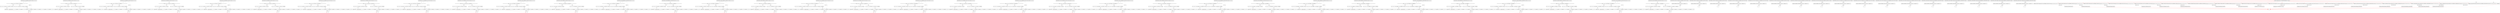 digraph cur {

node [shape=box]
N804581391_317574433 [label="static float blur_32_32(float[two_d{32,32}] matrix, int x, int y)"];
N804581391_580024961 [label=";"];
N804581391_1642360923 [label="if (x < 1 || y < 1 || x == 32 - 1 || y == 32 - 1)"];
N804581391_1343441044 [label="(x < 1 || y < 1 || x == 32 - 1 || y == 32 - 1) == true"];
N804581391_326549596 [label="cancel 0.0F;"];
N804581391_1364335809 [label="(x < 1 || y < 1 || x == 32 - 1 || y == 32 - 1) == false"];
N804581391_233530418 [label="cancel matrix[x - 1, y - 1] + matrix[x - 1, y] + matrix[x - 1, y + 1] + matrix[x, y - 1] + matrix[x, y] + matrix[x, y + 1] + matrix[x + 1, y - 1] + matrix[x + 1, y] + matrix[x - 1, y - 1];"];
N804581391_317574433->N804581391_1642360923 [color=grey,label="x"] 
N804581391_317574433->N804581391_1642360923 [color=grey,label="y"] 
N804581391_317574433->N804581391_233530418 [color=grey,label="matrix"] 
N804581391_317574433->N804581391_233530418 [color=grey,label="x"] 
N804581391_317574433->N804581391_233530418 [color=grey,label="y"] 
N804581391_1642360923[shape=diamond]
N804581391_1642360923->N804581391_1343441044 [color=grey,label=CFD] 
N804581391_1642360923[shape=diamond]
N804581391_1642360923->N804581391_1364335809 [color=grey,label=CFD] 
N804581391_1343441044->N804581391_326549596 [color=grey,label=CF] 
N804581391_326549596->N804581391_580024961 [style=dashed,color=red] 
N804581391_1364335809->N804581391_233530418 [color=grey,label=CF] 
N804581391_233530418->N804581391_580024961 [color=grey,label="matrix"] 
N804581391_233530418->N804581391_580024961 [color=grey,label="x"] 
N804581391_233530418->N804581391_580024961 [color=grey,label="y"] 
N1321640594_317574433 [label="static float blur_32_32(float[two_d{32,32}] matrix, int x, int y)"];
N1321640594_1642360923 [label="if (x < 1 || y < 1 || x == 32 - 1 || y == 32 - 1)"];
N1321640594_1343441044 [label="(x < 1 || y < 1 || x == 32 - 1 || y == 32 - 1) == true"];
N1321640594_1364335809 [label="(x < 1 || y < 1 || x == 32 - 1 || y == 32 - 1) == false"];
N1321640594_326549596 [label="cancel 0.0F;"];
N1321640594_233530418 [label="cancel matrix[x - 1, y - 1] + matrix[x - 1, y] + matrix[x - 1, y + 1] + matrix[x, y - 1] + matrix[x, y] + matrix[x, y + 1] + matrix[x + 1, y - 1] + matrix[x + 1, y] + matrix[x - 1, y - 1];"];
N1321640594_580024961 [label=";"];
N1321640594_317574433->N1321640594_1642360923 [color=grey,label="x"] 
N1321640594_317574433->N1321640594_1642360923 [color=grey,label="y"] 
N1321640594_1642360923[shape=diamond]
N1321640594_1642360923->N1321640594_1343441044 [color=grey,label=CFD] 
N1321640594_1642360923[shape=diamond]
N1321640594_1642360923->N1321640594_1364335809 [color=grey,label=CFD] 
N1321640594_1343441044->N1321640594_326549596 [color=grey,label=CF] 
N1321640594_1364335809->N1321640594_233530418 [color=grey,label=CF] 
N1321640594_326549596->N1321640594_580024961 [style=dashed,color=red] 
N1321640594_233530418->N1321640594_580024961 [color=grey,label="matrix"] 
N1321640594_233530418->N1321640594_580024961 [color=grey,label="x"] 
N1321640594_233530418->N1321640594_580024961 [color=grey,label="y"] 
N41903949_824909230 [label="static float blur_32_64(float[two_d{32,64}] matrix, int x, int y)"];
N41903949_683287027 [label=";"];
N41903949_1496724653 [label="if (x < 1 || y < 1 || x == 32 - 1 || y == 64 - 1)"];
N41903949_553264065 [label="(x < 1 || y < 1 || x == 32 - 1 || y == 64 - 1) == true"];
N41903949_1789447862 [label="cancel 0.0F;"];
N41903949_38997010 [label="(x < 1 || y < 1 || x == 32 - 1 || y == 64 - 1) == false"];
N41903949_1213415012 [label="cancel matrix[x - 1, y - 1] + matrix[x - 1, y] + matrix[x - 1, y + 1] + matrix[x, y - 1] + matrix[x, y] + matrix[x, y + 1] + matrix[x + 1, y - 1] + matrix[x + 1, y] + matrix[x - 1, y - 1];"];
N41903949_824909230->N41903949_1496724653 [color=grey,label="x"] 
N41903949_824909230->N41903949_1496724653 [color=grey,label="y"] 
N41903949_824909230->N41903949_1213415012 [color=grey,label="matrix"] 
N41903949_824909230->N41903949_1213415012 [color=grey,label="x"] 
N41903949_824909230->N41903949_1213415012 [color=grey,label="y"] 
N41903949_1496724653[shape=diamond]
N41903949_1496724653->N41903949_553264065 [color=grey,label=CFD] 
N41903949_1496724653[shape=diamond]
N41903949_1496724653->N41903949_38997010 [color=grey,label=CFD] 
N41903949_553264065->N41903949_1789447862 [color=grey,label=CF] 
N41903949_1789447862->N41903949_683287027 [style=dashed,color=red] 
N41903949_38997010->N41903949_1213415012 [color=grey,label=CF] 
N41903949_1213415012->N41903949_683287027 [color=grey,label="matrix"] 
N41903949_1213415012->N41903949_683287027 [color=grey,label="x"] 
N41903949_1213415012->N41903949_683287027 [color=grey,label="y"] 
N747464370_824909230 [label="static float blur_32_64(float[two_d{32,64}] matrix, int x, int y)"];
N747464370_1496724653 [label="if (x < 1 || y < 1 || x == 32 - 1 || y == 64 - 1)"];
N747464370_553264065 [label="(x < 1 || y < 1 || x == 32 - 1 || y == 64 - 1) == true"];
N747464370_38997010 [label="(x < 1 || y < 1 || x == 32 - 1 || y == 64 - 1) == false"];
N747464370_1789447862 [label="cancel 0.0F;"];
N747464370_1213415012 [label="cancel matrix[x - 1, y - 1] + matrix[x - 1, y] + matrix[x - 1, y + 1] + matrix[x, y - 1] + matrix[x, y] + matrix[x, y + 1] + matrix[x + 1, y - 1] + matrix[x + 1, y] + matrix[x - 1, y - 1];"];
N747464370_683287027 [label=";"];
N747464370_824909230->N747464370_1496724653 [color=grey,label="x"] 
N747464370_824909230->N747464370_1496724653 [color=grey,label="y"] 
N747464370_1496724653[shape=diamond]
N747464370_1496724653->N747464370_553264065 [color=grey,label=CFD] 
N747464370_1496724653[shape=diamond]
N747464370_1496724653->N747464370_38997010 [color=grey,label=CFD] 
N747464370_553264065->N747464370_1789447862 [color=grey,label=CF] 
N747464370_38997010->N747464370_1213415012 [color=grey,label=CF] 
N747464370_1789447862->N747464370_683287027 [style=dashed,color=red] 
N747464370_1213415012->N747464370_683287027 [color=grey,label="matrix"] 
N747464370_1213415012->N747464370_683287027 [color=grey,label="x"] 
N747464370_1213415012->N747464370_683287027 [color=grey,label="y"] 
N818403870_122883338 [label="static float blur_64_64(float[two_d{64,64}] matrix, int x, int y)"];
N818403870_1688376486 [label=";"];
N818403870_1793329556 [label="if (x < 1 || y < 1 || x == 64 - 1 || y == 64 - 1)"];
N818403870_445884362 [label="(x < 1 || y < 1 || x == 64 - 1 || y == 64 - 1) == true"];
N818403870_721748895 [label="cancel 0.0F;"];
N818403870_1642534850 [label="(x < 1 || y < 1 || x == 64 - 1 || y == 64 - 1) == false"];
N818403870_1305193908 [label="cancel matrix[x - 1, y - 1] + matrix[x - 1, y] + matrix[x - 1, y + 1] + matrix[x, y - 1] + matrix[x, y] + matrix[x, y + 1] + matrix[x + 1, y - 1] + matrix[x + 1, y] + matrix[x - 1, y - 1];"];
N818403870_122883338->N818403870_1793329556 [color=grey,label="x"] 
N818403870_122883338->N818403870_1793329556 [color=grey,label="y"] 
N818403870_122883338->N818403870_1305193908 [color=grey,label="matrix"] 
N818403870_122883338->N818403870_1305193908 [color=grey,label="x"] 
N818403870_122883338->N818403870_1305193908 [color=grey,label="y"] 
N818403870_1793329556[shape=diamond]
N818403870_1793329556->N818403870_445884362 [color=grey,label=CFD] 
N818403870_1793329556[shape=diamond]
N818403870_1793329556->N818403870_1642534850 [color=grey,label=CFD] 
N818403870_445884362->N818403870_721748895 [color=grey,label=CF] 
N818403870_721748895->N818403870_1688376486 [style=dashed,color=red] 
N818403870_1642534850->N818403870_1305193908 [color=grey,label=CF] 
N818403870_1305193908->N818403870_1688376486 [color=grey,label="matrix"] 
N818403870_1305193908->N818403870_1688376486 [color=grey,label="x"] 
N818403870_1305193908->N818403870_1688376486 [color=grey,label="y"] 
N1134712904_122883338 [label="static float blur_64_64(float[two_d{64,64}] matrix, int x, int y)"];
N1134712904_1793329556 [label="if (x < 1 || y < 1 || x == 64 - 1 || y == 64 - 1)"];
N1134712904_445884362 [label="(x < 1 || y < 1 || x == 64 - 1 || y == 64 - 1) == true"];
N1134712904_1642534850 [label="(x < 1 || y < 1 || x == 64 - 1 || y == 64 - 1) == false"];
N1134712904_721748895 [label="cancel 0.0F;"];
N1134712904_1305193908 [label="cancel matrix[x - 1, y - 1] + matrix[x - 1, y] + matrix[x - 1, y + 1] + matrix[x, y - 1] + matrix[x, y] + matrix[x, y + 1] + matrix[x + 1, y - 1] + matrix[x + 1, y] + matrix[x - 1, y - 1];"];
N1134712904_1688376486 [label=";"];
N1134712904_122883338->N1134712904_1793329556 [color=grey,label="x"] 
N1134712904_122883338->N1134712904_1793329556 [color=grey,label="y"] 
N1134712904_1793329556[shape=diamond]
N1134712904_1793329556->N1134712904_445884362 [color=grey,label=CFD] 
N1134712904_1793329556[shape=diamond]
N1134712904_1793329556->N1134712904_1642534850 [color=grey,label=CFD] 
N1134712904_445884362->N1134712904_721748895 [color=grey,label=CF] 
N1134712904_1642534850->N1134712904_1305193908 [color=grey,label=CF] 
N1134712904_721748895->N1134712904_1688376486 [style=dashed,color=red] 
N1134712904_1305193908->N1134712904_1688376486 [color=grey,label="matrix"] 
N1134712904_1305193908->N1134712904_1688376486 [color=grey,label="x"] 
N1134712904_1305193908->N1134712904_1688376486 [color=grey,label="y"] 
N249515771_666641942 [label="static float blur_64_128(float[two_d{64,128}] matrix, int x, int y)"];
N249515771_1313953385 [label=";"];
N249515771_195600860 [label="if (x < 1 || y < 1 || x == 64 - 1 || y == 128 - 1)"];
N249515771_1334729950 [label="(x < 1 || y < 1 || x == 64 - 1 || y == 128 - 1) == true"];
N249515771_997608398 [label="cancel 0.0F;"];
N249515771_1973336893 [label="(x < 1 || y < 1 || x == 64 - 1 || y == 128 - 1) == false"];
N249515771_1174290147 [label="cancel matrix[x - 1, y - 1] + matrix[x - 1, y] + matrix[x - 1, y + 1] + matrix[x, y - 1] + matrix[x, y] + matrix[x, y + 1] + matrix[x + 1, y - 1] + matrix[x + 1, y] + matrix[x - 1, y - 1];"];
N249515771_666641942->N249515771_195600860 [color=grey,label="x"] 
N249515771_666641942->N249515771_195600860 [color=grey,label="y"] 
N249515771_666641942->N249515771_1174290147 [color=grey,label="matrix"] 
N249515771_666641942->N249515771_1174290147 [color=grey,label="x"] 
N249515771_666641942->N249515771_1174290147 [color=grey,label="y"] 
N249515771_195600860[shape=diamond]
N249515771_195600860->N249515771_1334729950 [color=grey,label=CFD] 
N249515771_195600860[shape=diamond]
N249515771_195600860->N249515771_1973336893 [color=grey,label=CFD] 
N249515771_1334729950->N249515771_997608398 [color=grey,label=CF] 
N249515771_997608398->N249515771_1313953385 [style=dashed,color=red] 
N249515771_1973336893->N249515771_1174290147 [color=grey,label=CF] 
N249515771_1174290147->N249515771_1313953385 [color=grey,label="matrix"] 
N249515771_1174290147->N249515771_1313953385 [color=grey,label="x"] 
N249515771_1174290147->N249515771_1313953385 [color=grey,label="y"] 
N1504109395_666641942 [label="static float blur_64_128(float[two_d{64,128}] matrix, int x, int y)"];
N1504109395_195600860 [label="if (x < 1 || y < 1 || x == 64 - 1 || y == 128 - 1)"];
N1504109395_1334729950 [label="(x < 1 || y < 1 || x == 64 - 1 || y == 128 - 1) == true"];
N1504109395_1973336893 [label="(x < 1 || y < 1 || x == 64 - 1 || y == 128 - 1) == false"];
N1504109395_997608398 [label="cancel 0.0F;"];
N1504109395_1174290147 [label="cancel matrix[x - 1, y - 1] + matrix[x - 1, y] + matrix[x - 1, y + 1] + matrix[x, y - 1] + matrix[x, y] + matrix[x, y + 1] + matrix[x + 1, y - 1] + matrix[x + 1, y] + matrix[x - 1, y - 1];"];
N1504109395_1313953385 [label=";"];
N1504109395_666641942->N1504109395_195600860 [color=grey,label="x"] 
N1504109395_666641942->N1504109395_195600860 [color=grey,label="y"] 
N1504109395_195600860[shape=diamond]
N1504109395_195600860->N1504109395_1334729950 [color=grey,label=CFD] 
N1504109395_195600860[shape=diamond]
N1504109395_195600860->N1504109395_1973336893 [color=grey,label=CFD] 
N1504109395_1334729950->N1504109395_997608398 [color=grey,label=CF] 
N1504109395_1973336893->N1504109395_1174290147 [color=grey,label=CF] 
N1504109395_997608398->N1504109395_1313953385 [style=dashed,color=red] 
N1504109395_1174290147->N1504109395_1313953385 [color=grey,label="matrix"] 
N1504109395_1174290147->N1504109395_1313953385 [color=grey,label="x"] 
N1504109395_1174290147->N1504109395_1313953385 [color=grey,label="y"] 
N785992331_960604060 [label="static float blur_128_128(float[two_d{128,128}] matrix, int x, int y)"];
N785992331_1289696681 [label=";"];
N785992331_1811075214 [label="if (x < 1 || y < 1 || x == 128 - 1 || y == 128 - 1)"];
N785992331_1588970020 [label="(x < 1 || y < 1 || x == 128 - 1 || y == 128 - 1) == true"];
N785992331_1940447180 [label="cancel 0.0F;"];
N785992331_245565335 [label="(x < 1 || y < 1 || x == 128 - 1 || y == 128 - 1) == false"];
N785992331_1066376662 [label="cancel matrix[x - 1, y - 1] + matrix[x - 1, y] + matrix[x - 1, y + 1] + matrix[x, y - 1] + matrix[x, y] + matrix[x, y + 1] + matrix[x + 1, y - 1] + matrix[x + 1, y] + matrix[x - 1, y - 1];"];
N785992331_960604060->N785992331_1811075214 [color=grey,label="x"] 
N785992331_960604060->N785992331_1811075214 [color=grey,label="y"] 
N785992331_960604060->N785992331_1066376662 [color=grey,label="matrix"] 
N785992331_960604060->N785992331_1066376662 [color=grey,label="x"] 
N785992331_960604060->N785992331_1066376662 [color=grey,label="y"] 
N785992331_1811075214[shape=diamond]
N785992331_1811075214->N785992331_1588970020 [color=grey,label=CFD] 
N785992331_1811075214[shape=diamond]
N785992331_1811075214->N785992331_245565335 [color=grey,label=CFD] 
N785992331_1588970020->N785992331_1940447180 [color=grey,label=CF] 
N785992331_1940447180->N785992331_1289696681 [style=dashed,color=red] 
N785992331_245565335->N785992331_1066376662 [color=grey,label=CF] 
N785992331_1066376662->N785992331_1289696681 [color=grey,label="matrix"] 
N785992331_1066376662->N785992331_1289696681 [color=grey,label="x"] 
N785992331_1066376662->N785992331_1289696681 [color=grey,label="y"] 
N586617651_960604060 [label="static float blur_128_128(float[two_d{128,128}] matrix, int x, int y)"];
N586617651_1811075214 [label="if (x < 1 || y < 1 || x == 128 - 1 || y == 128 - 1)"];
N586617651_1588970020 [label="(x < 1 || y < 1 || x == 128 - 1 || y == 128 - 1) == true"];
N586617651_245565335 [label="(x < 1 || y < 1 || x == 128 - 1 || y == 128 - 1) == false"];
N586617651_1940447180 [label="cancel 0.0F;"];
N586617651_1066376662 [label="cancel matrix[x - 1, y - 1] + matrix[x - 1, y] + matrix[x - 1, y + 1] + matrix[x, y - 1] + matrix[x, y] + matrix[x, y + 1] + matrix[x + 1, y - 1] + matrix[x + 1, y] + matrix[x - 1, y - 1];"];
N586617651_1289696681 [label=";"];
N586617651_960604060->N586617651_1811075214 [color=grey,label="x"] 
N586617651_960604060->N586617651_1811075214 [color=grey,label="y"] 
N586617651_1811075214[shape=diamond]
N586617651_1811075214->N586617651_1588970020 [color=grey,label=CFD] 
N586617651_1811075214[shape=diamond]
N586617651_1811075214->N586617651_245565335 [color=grey,label=CFD] 
N586617651_1588970020->N586617651_1940447180 [color=grey,label=CF] 
N586617651_245565335->N586617651_1066376662 [color=grey,label=CF] 
N586617651_1940447180->N586617651_1289696681 [style=dashed,color=red] 
N586617651_1066376662->N586617651_1289696681 [color=grey,label="matrix"] 
N586617651_1066376662->N586617651_1289696681 [color=grey,label="x"] 
N586617651_1066376662->N586617651_1289696681 [color=grey,label="y"] 
N1286783232_1349393271 [label="static float blur_256_128(float[two_d{256,128}] matrix, int x, int y)"];
N1286783232_183264084 [label=";"];
N1286783232_460332449 [label="if (x < 1 || y < 1 || x == 256 - 1 || y == 128 - 1)"];
N1286783232_1919892312 [label="(x < 1 || y < 1 || x == 256 - 1 || y == 128 - 1) == true"];
N1286783232_250075633 [label="cancel 0.0F;"];
N1286783232_358699161 [label="(x < 1 || y < 1 || x == 256 - 1 || y == 128 - 1) == false"];
N1286783232_914424520 [label="cancel matrix[x - 1, y - 1] + matrix[x - 1, y] + matrix[x - 1, y + 1] + matrix[x, y - 1] + matrix[x, y] + matrix[x, y + 1] + matrix[x + 1, y - 1] + matrix[x + 1, y] + matrix[x - 1, y - 1];"];
N1286783232_1349393271->N1286783232_460332449 [color=grey,label="x"] 
N1286783232_1349393271->N1286783232_460332449 [color=grey,label="y"] 
N1286783232_1349393271->N1286783232_914424520 [color=grey,label="matrix"] 
N1286783232_1349393271->N1286783232_914424520 [color=grey,label="x"] 
N1286783232_1349393271->N1286783232_914424520 [color=grey,label="y"] 
N1286783232_460332449[shape=diamond]
N1286783232_460332449->N1286783232_1919892312 [color=grey,label=CFD] 
N1286783232_460332449[shape=diamond]
N1286783232_460332449->N1286783232_358699161 [color=grey,label=CFD] 
N1286783232_1919892312->N1286783232_250075633 [color=grey,label=CF] 
N1286783232_250075633->N1286783232_183264084 [style=dashed,color=red] 
N1286783232_358699161->N1286783232_914424520 [color=grey,label=CF] 
N1286783232_914424520->N1286783232_183264084 [color=grey,label="matrix"] 
N1286783232_914424520->N1286783232_183264084 [color=grey,label="x"] 
N1286783232_914424520->N1286783232_183264084 [color=grey,label="y"] 
N1684106402_1349393271 [label="static float blur_256_128(float[two_d{256,128}] matrix, int x, int y)"];
N1684106402_460332449 [label="if (x < 1 || y < 1 || x == 256 - 1 || y == 128 - 1)"];
N1684106402_1919892312 [label="(x < 1 || y < 1 || x == 256 - 1 || y == 128 - 1) == true"];
N1684106402_358699161 [label="(x < 1 || y < 1 || x == 256 - 1 || y == 128 - 1) == false"];
N1684106402_250075633 [label="cancel 0.0F;"];
N1684106402_914424520 [label="cancel matrix[x - 1, y - 1] + matrix[x - 1, y] + matrix[x - 1, y + 1] + matrix[x, y - 1] + matrix[x, y] + matrix[x, y + 1] + matrix[x + 1, y - 1] + matrix[x + 1, y] + matrix[x - 1, y - 1];"];
N1684106402_183264084 [label=";"];
N1684106402_1349393271->N1684106402_460332449 [color=grey,label="x"] 
N1684106402_1349393271->N1684106402_460332449 [color=grey,label="y"] 
N1684106402_460332449[shape=diamond]
N1684106402_460332449->N1684106402_1919892312 [color=grey,label=CFD] 
N1684106402_460332449[shape=diamond]
N1684106402_460332449->N1684106402_358699161 [color=grey,label=CFD] 
N1684106402_1919892312->N1684106402_250075633 [color=grey,label=CF] 
N1684106402_358699161->N1684106402_914424520 [color=grey,label=CF] 
N1684106402_250075633->N1684106402_183264084 [style=dashed,color=red] 
N1684106402_914424520->N1684106402_183264084 [color=grey,label="matrix"] 
N1684106402_914424520->N1684106402_183264084 [color=grey,label="x"] 
N1684106402_914424520->N1684106402_183264084 [color=grey,label="y"] 
N1845066581_1338668845 [label="static float blur_256_256(float[two_d{256,256}] matrix, int x, int y)"];
N1845066581_110718392 [label=";"];
N1845066581_1100439041 [label="if (x < 1 || y < 1 || x == 256 - 1 || y == 256 - 1)"];
N1845066581_204349222 [label="(x < 1 || y < 1 || x == 256 - 1 || y == 256 - 1) == true"];
N1845066581_114935352 [label="cancel 0.0F;"];
N1845066581_2110121908 [label="(x < 1 || y < 1 || x == 256 - 1 || y == 256 - 1) == false"];
N1845066581_1973538135 [label="cancel matrix[x - 1, y - 1] + matrix[x - 1, y] + matrix[x - 1, y + 1] + matrix[x, y - 1] + matrix[x, y] + matrix[x, y + 1] + matrix[x + 1, y - 1] + matrix[x + 1, y] + matrix[x - 1, y - 1];"];
N1845066581_1338668845->N1845066581_1100439041 [color=grey,label="x"] 
N1845066581_1338668845->N1845066581_1100439041 [color=grey,label="y"] 
N1845066581_1338668845->N1845066581_1973538135 [color=grey,label="matrix"] 
N1845066581_1338668845->N1845066581_1973538135 [color=grey,label="x"] 
N1845066581_1338668845->N1845066581_1973538135 [color=grey,label="y"] 
N1845066581_1100439041[shape=diamond]
N1845066581_1100439041->N1845066581_204349222 [color=grey,label=CFD] 
N1845066581_1100439041[shape=diamond]
N1845066581_1100439041->N1845066581_2110121908 [color=grey,label=CFD] 
N1845066581_204349222->N1845066581_114935352 [color=grey,label=CF] 
N1845066581_114935352->N1845066581_110718392 [style=dashed,color=red] 
N1845066581_2110121908->N1845066581_1973538135 [color=grey,label=CF] 
N1845066581_1973538135->N1845066581_110718392 [color=grey,label="matrix"] 
N1845066581_1973538135->N1845066581_110718392 [color=grey,label="x"] 
N1845066581_1973538135->N1845066581_110718392 [color=grey,label="y"] 
N895947612_1338668845 [label="static float blur_256_256(float[two_d{256,256}] matrix, int x, int y)"];
N895947612_1100439041 [label="if (x < 1 || y < 1 || x == 256 - 1 || y == 256 - 1)"];
N895947612_204349222 [label="(x < 1 || y < 1 || x == 256 - 1 || y == 256 - 1) == true"];
N895947612_2110121908 [label="(x < 1 || y < 1 || x == 256 - 1 || y == 256 - 1) == false"];
N895947612_114935352 [label="cancel 0.0F;"];
N895947612_1973538135 [label="cancel matrix[x - 1, y - 1] + matrix[x - 1, y] + matrix[x - 1, y + 1] + matrix[x, y - 1] + matrix[x, y] + matrix[x, y + 1] + matrix[x + 1, y - 1] + matrix[x + 1, y] + matrix[x - 1, y - 1];"];
N895947612_110718392 [label=";"];
N895947612_1338668845->N895947612_1100439041 [color=grey,label="x"] 
N895947612_1338668845->N895947612_1100439041 [color=grey,label="y"] 
N895947612_1100439041[shape=diamond]
N895947612_1100439041->N895947612_204349222 [color=grey,label=CFD] 
N895947612_1100439041[shape=diamond]
N895947612_1100439041->N895947612_2110121908 [color=grey,label=CFD] 
N895947612_204349222->N895947612_114935352 [color=grey,label=CF] 
N895947612_2110121908->N895947612_1973538135 [color=grey,label=CF] 
N895947612_114935352->N895947612_110718392 [style=dashed,color=red] 
N895947612_1973538135->N895947612_110718392 [color=grey,label="matrix"] 
N895947612_1973538135->N895947612_110718392 [color=grey,label="x"] 
N895947612_1973538135->N895947612_110718392 [color=grey,label="y"] 
N356473385_159413332 [label="static float blur_256_512(float[two_d{256,512}] matrix, int x, int y)"];
N356473385_1023487453 [label=";"];
N356473385_1694819250 [label="if (x < 1 || y < 1 || x == 256 - 1 || y == 512 - 1)"];
N356473385_1365202186 [label="(x < 1 || y < 1 || x == 256 - 1 || y == 512 - 1) == true"];
N356473385_1586600255 [label="cancel 0.0F;"];
N356473385_474675244 [label="(x < 1 || y < 1 || x == 256 - 1 || y == 512 - 1) == false"];
N356473385_212628335 [label="cancel matrix[x - 1, y - 1] + matrix[x - 1, y] + matrix[x - 1, y + 1] + matrix[x, y - 1] + matrix[x, y] + matrix[x, y + 1] + matrix[x + 1, y - 1] + matrix[x + 1, y] + matrix[x - 1, y - 1];"];
N356473385_159413332->N356473385_1694819250 [color=grey,label="x"] 
N356473385_159413332->N356473385_1694819250 [color=grey,label="y"] 
N356473385_159413332->N356473385_212628335 [color=grey,label="matrix"] 
N356473385_159413332->N356473385_212628335 [color=grey,label="x"] 
N356473385_159413332->N356473385_212628335 [color=grey,label="y"] 
N356473385_1694819250[shape=diamond]
N356473385_1694819250->N356473385_1365202186 [color=grey,label=CFD] 
N356473385_1694819250[shape=diamond]
N356473385_1694819250->N356473385_474675244 [color=grey,label=CFD] 
N356473385_1365202186->N356473385_1586600255 [color=grey,label=CF] 
N356473385_1586600255->N356473385_1023487453 [style=dashed,color=red] 
N356473385_474675244->N356473385_212628335 [color=grey,label=CF] 
N356473385_212628335->N356473385_1023487453 [color=grey,label="matrix"] 
N356473385_212628335->N356473385_1023487453 [color=grey,label="x"] 
N356473385_212628335->N356473385_1023487453 [color=grey,label="y"] 
N55909012_159413332 [label="static float blur_256_512(float[two_d{256,512}] matrix, int x, int y)"];
N55909012_1694819250 [label="if (x < 1 || y < 1 || x == 256 - 1 || y == 512 - 1)"];
N55909012_1365202186 [label="(x < 1 || y < 1 || x == 256 - 1 || y == 512 - 1) == true"];
N55909012_474675244 [label="(x < 1 || y < 1 || x == 256 - 1 || y == 512 - 1) == false"];
N55909012_1586600255 [label="cancel 0.0F;"];
N55909012_212628335 [label="cancel matrix[x - 1, y - 1] + matrix[x - 1, y] + matrix[x - 1, y + 1] + matrix[x, y - 1] + matrix[x, y] + matrix[x, y + 1] + matrix[x + 1, y - 1] + matrix[x + 1, y] + matrix[x - 1, y - 1];"];
N55909012_1023487453 [label=";"];
N55909012_159413332->N55909012_1694819250 [color=grey,label="x"] 
N55909012_159413332->N55909012_1694819250 [color=grey,label="y"] 
N55909012_1694819250[shape=diamond]
N55909012_1694819250->N55909012_1365202186 [color=grey,label=CFD] 
N55909012_1694819250[shape=diamond]
N55909012_1694819250->N55909012_474675244 [color=grey,label=CFD] 
N55909012_1365202186->N55909012_1586600255 [color=grey,label=CF] 
N55909012_474675244->N55909012_212628335 [color=grey,label=CF] 
N55909012_1586600255->N55909012_1023487453 [style=dashed,color=red] 
N55909012_212628335->N55909012_1023487453 [color=grey,label="matrix"] 
N55909012_212628335->N55909012_1023487453 [color=grey,label="x"] 
N55909012_212628335->N55909012_1023487453 [color=grey,label="y"] 
N2032251042_1028214719 [label="static float blur_512_512(float[two_d{512,512}] matrix, int x, int y)"];
N2032251042_1579572132 [label=";"];
N2032251042_2111991224 [label="if (x < 1 || y < 1 || x == 512 - 1 || y == 512 - 1)"];
N2032251042_292938459 [label="(x < 1 || y < 1 || x == 512 - 1 || y == 512 - 1) == true"];
N2032251042_1993134103 [label="cancel 0.0F;"];
N2032251042_405662939 [label="(x < 1 || y < 1 || x == 512 - 1 || y == 512 - 1) == false"];
N2032251042_1130478920 [label="cancel matrix[x - 1, y - 1] + matrix[x - 1, y] + matrix[x - 1, y + 1] + matrix[x, y - 1] + matrix[x, y] + matrix[x, y + 1] + matrix[x + 1, y - 1] + matrix[x + 1, y] + matrix[x - 1, y - 1];"];
N2032251042_1028214719->N2032251042_2111991224 [color=grey,label="x"] 
N2032251042_1028214719->N2032251042_2111991224 [color=grey,label="y"] 
N2032251042_1028214719->N2032251042_1130478920 [color=grey,label="matrix"] 
N2032251042_1028214719->N2032251042_1130478920 [color=grey,label="x"] 
N2032251042_1028214719->N2032251042_1130478920 [color=grey,label="y"] 
N2032251042_2111991224[shape=diamond]
N2032251042_2111991224->N2032251042_292938459 [color=grey,label=CFD] 
N2032251042_2111991224[shape=diamond]
N2032251042_2111991224->N2032251042_405662939 [color=grey,label=CFD] 
N2032251042_292938459->N2032251042_1993134103 [color=grey,label=CF] 
N2032251042_1993134103->N2032251042_1579572132 [style=dashed,color=red] 
N2032251042_405662939->N2032251042_1130478920 [color=grey,label=CF] 
N2032251042_1130478920->N2032251042_1579572132 [color=grey,label="matrix"] 
N2032251042_1130478920->N2032251042_1579572132 [color=grey,label="x"] 
N2032251042_1130478920->N2032251042_1579572132 [color=grey,label="y"] 
N1638172114_1028214719 [label="static float blur_512_512(float[two_d{512,512}] matrix, int x, int y)"];
N1638172114_2111991224 [label="if (x < 1 || y < 1 || x == 512 - 1 || y == 512 - 1)"];
N1638172114_292938459 [label="(x < 1 || y < 1 || x == 512 - 1 || y == 512 - 1) == true"];
N1638172114_405662939 [label="(x < 1 || y < 1 || x == 512 - 1 || y == 512 - 1) == false"];
N1638172114_1993134103 [label="cancel 0.0F;"];
N1638172114_1130478920 [label="cancel matrix[x - 1, y - 1] + matrix[x - 1, y] + matrix[x - 1, y + 1] + matrix[x, y - 1] + matrix[x, y] + matrix[x, y + 1] + matrix[x + 1, y - 1] + matrix[x + 1, y] + matrix[x - 1, y - 1];"];
N1638172114_1579572132 [label=";"];
N1638172114_1028214719->N1638172114_2111991224 [color=grey,label="x"] 
N1638172114_1028214719->N1638172114_2111991224 [color=grey,label="y"] 
N1638172114_2111991224[shape=diamond]
N1638172114_2111991224->N1638172114_292938459 [color=grey,label=CFD] 
N1638172114_2111991224[shape=diamond]
N1638172114_2111991224->N1638172114_405662939 [color=grey,label=CFD] 
N1638172114_292938459->N1638172114_1993134103 [color=grey,label=CF] 
N1638172114_405662939->N1638172114_1130478920 [color=grey,label=CF] 
N1638172114_1993134103->N1638172114_1579572132 [style=dashed,color=red] 
N1638172114_1130478920->N1638172114_1579572132 [color=grey,label="matrix"] 
N1638172114_1130478920->N1638172114_1579572132 [color=grey,label="x"] 
N1638172114_1130478920->N1638172114_1579572132 [color=grey,label="y"] 
N1566502717_500977346 [label="static float blur_512_1024(float[two_d{512,1024}] matrix, int x, int y)"];
N1566502717_1404928347 [label=";"];
N1566502717_1227229563 [label="if (x < 1 || y < 1 || x == 512 - 1 || y == 1024 - 1)"];
N1566502717_1982791261 [label="(x < 1 || y < 1 || x == 512 - 1 || y == 1024 - 1) == true"];
N1566502717_1101288798 [label="cancel 0.0F;"];
N1566502717_942731712 [label="(x < 1 || y < 1 || x == 512 - 1 || y == 1024 - 1) == false"];
N1566502717_1910163204 [label="cancel matrix[x - 1, y - 1] + matrix[x - 1, y] + matrix[x - 1, y + 1] + matrix[x, y - 1] + matrix[x, y] + matrix[x, y + 1] + matrix[x + 1, y - 1] + matrix[x + 1, y] + matrix[x - 1, y - 1];"];
N1566502717_500977346->N1566502717_1227229563 [color=grey,label="x"] 
N1566502717_500977346->N1566502717_1227229563 [color=grey,label="y"] 
N1566502717_500977346->N1566502717_1910163204 [color=grey,label="matrix"] 
N1566502717_500977346->N1566502717_1910163204 [color=grey,label="x"] 
N1566502717_500977346->N1566502717_1910163204 [color=grey,label="y"] 
N1566502717_1227229563[shape=diamond]
N1566502717_1227229563->N1566502717_1982791261 [color=grey,label=CFD] 
N1566502717_1227229563[shape=diamond]
N1566502717_1227229563->N1566502717_942731712 [color=grey,label=CFD] 
N1566502717_1982791261->N1566502717_1101288798 [color=grey,label=CF] 
N1566502717_1101288798->N1566502717_1404928347 [style=dashed,color=red] 
N1566502717_942731712->N1566502717_1910163204 [color=grey,label=CF] 
N1566502717_1910163204->N1566502717_1404928347 [color=grey,label="matrix"] 
N1566502717_1910163204->N1566502717_1404928347 [color=grey,label="x"] 
N1566502717_1910163204->N1566502717_1404928347 [color=grey,label="y"] 
N2081303229_500977346 [label="static float blur_512_1024(float[two_d{512,1024}] matrix, int x, int y)"];
N2081303229_1227229563 [label="if (x < 1 || y < 1 || x == 512 - 1 || y == 1024 - 1)"];
N2081303229_1982791261 [label="(x < 1 || y < 1 || x == 512 - 1 || y == 1024 - 1) == true"];
N2081303229_942731712 [label="(x < 1 || y < 1 || x == 512 - 1 || y == 1024 - 1) == false"];
N2081303229_1101288798 [label="cancel 0.0F;"];
N2081303229_1910163204 [label="cancel matrix[x - 1, y - 1] + matrix[x - 1, y] + matrix[x - 1, y + 1] + matrix[x, y - 1] + matrix[x, y] + matrix[x, y + 1] + matrix[x + 1, y - 1] + matrix[x + 1, y] + matrix[x - 1, y - 1];"];
N2081303229_1404928347 [label=";"];
N2081303229_500977346->N2081303229_1227229563 [color=grey,label="x"] 
N2081303229_500977346->N2081303229_1227229563 [color=grey,label="y"] 
N2081303229_1227229563[shape=diamond]
N2081303229_1227229563->N2081303229_1982791261 [color=grey,label=CFD] 
N2081303229_1227229563[shape=diamond]
N2081303229_1227229563->N2081303229_942731712 [color=grey,label=CFD] 
N2081303229_1982791261->N2081303229_1101288798 [color=grey,label=CF] 
N2081303229_942731712->N2081303229_1910163204 [color=grey,label=CF] 
N2081303229_1101288798->N2081303229_1404928347 [style=dashed,color=red] 
N2081303229_1910163204->N2081303229_1404928347 [color=grey,label="matrix"] 
N2081303229_1910163204->N2081303229_1404928347 [color=grey,label="x"] 
N2081303229_1910163204->N2081303229_1404928347 [color=grey,label="y"] 
N391359742_20132171 [label="static float blur_1024_1024(float[two_d{1024,1024}] matrix, int x, int y)"];
N391359742_305623748 [label=";"];
N391359742_1521118594 [label="if (x < 1 || y < 1 || x == 1024 - 1 || y == 1024 - 1)"];
N391359742_1940030785 [label="(x < 1 || y < 1 || x == 1024 - 1 || y == 1024 - 1) == true"];
N391359742_1763847188 [label="cancel 0.0F;"];
N391359742_1617791695 [label="(x < 1 || y < 1 || x == 1024 - 1 || y == 1024 - 1) == false"];
N391359742_1192108080 [label="cancel matrix[x - 1, y - 1] + matrix[x - 1, y] + matrix[x - 1, y + 1] + matrix[x, y - 1] + matrix[x, y] + matrix[x, y + 1] + matrix[x + 1, y - 1] + matrix[x + 1, y] + matrix[x - 1, y - 1];"];
N391359742_20132171->N391359742_1521118594 [color=grey,label="x"] 
N391359742_20132171->N391359742_1521118594 [color=grey,label="y"] 
N391359742_20132171->N391359742_1192108080 [color=grey,label="matrix"] 
N391359742_20132171->N391359742_1192108080 [color=grey,label="x"] 
N391359742_20132171->N391359742_1192108080 [color=grey,label="y"] 
N391359742_1521118594[shape=diamond]
N391359742_1521118594->N391359742_1940030785 [color=grey,label=CFD] 
N391359742_1521118594[shape=diamond]
N391359742_1521118594->N391359742_1617791695 [color=grey,label=CFD] 
N391359742_1940030785->N391359742_1763847188 [color=grey,label=CF] 
N391359742_1763847188->N391359742_305623748 [style=dashed,color=red] 
N391359742_1617791695->N391359742_1192108080 [color=grey,label=CF] 
N391359742_1192108080->N391359742_305623748 [color=grey,label="matrix"] 
N391359742_1192108080->N391359742_305623748 [color=grey,label="x"] 
N391359742_1192108080->N391359742_305623748 [color=grey,label="y"] 
N57494364_20132171 [label="static float blur_1024_1024(float[two_d{1024,1024}] matrix, int x, int y)"];
N57494364_1521118594 [label="if (x < 1 || y < 1 || x == 1024 - 1 || y == 1024 - 1)"];
N57494364_1940030785 [label="(x < 1 || y < 1 || x == 1024 - 1 || y == 1024 - 1) == true"];
N57494364_1617791695 [label="(x < 1 || y < 1 || x == 1024 - 1 || y == 1024 - 1) == false"];
N57494364_1763847188 [label="cancel 0.0F;"];
N57494364_1192108080 [label="cancel matrix[x - 1, y - 1] + matrix[x - 1, y] + matrix[x - 1, y + 1] + matrix[x, y - 1] + matrix[x, y] + matrix[x, y + 1] + matrix[x + 1, y - 1] + matrix[x + 1, y] + matrix[x - 1, y - 1];"];
N57494364_305623748 [label=";"];
N57494364_20132171->N57494364_1521118594 [color=grey,label="x"] 
N57494364_20132171->N57494364_1521118594 [color=grey,label="y"] 
N57494364_1521118594[shape=diamond]
N57494364_1521118594->N57494364_1940030785 [color=grey,label=CFD] 
N57494364_1521118594[shape=diamond]
N57494364_1521118594->N57494364_1617791695 [color=grey,label=CFD] 
N57494364_1940030785->N57494364_1763847188 [color=grey,label=CF] 
N57494364_1617791695->N57494364_1192108080 [color=grey,label=CF] 
N57494364_1763847188->N57494364_305623748 [style=dashed,color=red] 
N57494364_1192108080->N57494364_305623748 [color=grey,label="matrix"] 
N57494364_1192108080->N57494364_305623748 [color=grey,label="x"] 
N57494364_1192108080->N57494364_305623748 [color=grey,label="y"] 
N146611050_186370029 [label="static float blur_2048_1024(float[two_d{2048,1024}] matrix, int x, int y)"];
N146611050_1068824137 [label=";"];
N146611050_380894366 [label="if (x < 1 || y < 1 || x == 2048 - 1 || y == 1024 - 1)"];
N146611050_237852351 [label="(x < 1 || y < 1 || x == 2048 - 1 || y == 1024 - 1) == true"];
N146611050_1451270520 [label="cancel 0.0F;"];
N146611050_1608446010 [label="(x < 1 || y < 1 || x == 2048 - 1 || y == 1024 - 1) == false"];
N146611050_511833308 [label="cancel matrix[x - 1, y - 1] + matrix[x - 1, y] + matrix[x - 1, y + 1] + matrix[x, y - 1] + matrix[x, y] + matrix[x, y + 1] + matrix[x + 1, y - 1] + matrix[x + 1, y] + matrix[x - 1, y - 1];"];
N146611050_186370029->N146611050_380894366 [color=grey,label="x"] 
N146611050_186370029->N146611050_380894366 [color=grey,label="y"] 
N146611050_186370029->N146611050_511833308 [color=grey,label="matrix"] 
N146611050_186370029->N146611050_511833308 [color=grey,label="x"] 
N146611050_186370029->N146611050_511833308 [color=grey,label="y"] 
N146611050_380894366[shape=diamond]
N146611050_380894366->N146611050_237852351 [color=grey,label=CFD] 
N146611050_380894366[shape=diamond]
N146611050_380894366->N146611050_1608446010 [color=grey,label=CFD] 
N146611050_237852351->N146611050_1451270520 [color=grey,label=CF] 
N146611050_1451270520->N146611050_1068824137 [style=dashed,color=red] 
N146611050_1608446010->N146611050_511833308 [color=grey,label=CF] 
N146611050_511833308->N146611050_1068824137 [color=grey,label="matrix"] 
N146611050_511833308->N146611050_1068824137 [color=grey,label="x"] 
N146611050_511833308->N146611050_1068824137 [color=grey,label="y"] 
N1734161410_186370029 [label="static float blur_2048_1024(float[two_d{2048,1024}] matrix, int x, int y)"];
N1734161410_380894366 [label="if (x < 1 || y < 1 || x == 2048 - 1 || y == 1024 - 1)"];
N1734161410_237852351 [label="(x < 1 || y < 1 || x == 2048 - 1 || y == 1024 - 1) == true"];
N1734161410_1608446010 [label="(x < 1 || y < 1 || x == 2048 - 1 || y == 1024 - 1) == false"];
N1734161410_1451270520 [label="cancel 0.0F;"];
N1734161410_511833308 [label="cancel matrix[x - 1, y - 1] + matrix[x - 1, y] + matrix[x - 1, y + 1] + matrix[x, y - 1] + matrix[x, y] + matrix[x, y + 1] + matrix[x + 1, y - 1] + matrix[x + 1, y] + matrix[x - 1, y - 1];"];
N1734161410_1068824137 [label=";"];
N1734161410_186370029->N1734161410_380894366 [color=grey,label="x"] 
N1734161410_186370029->N1734161410_380894366 [color=grey,label="y"] 
N1734161410_380894366[shape=diamond]
N1734161410_380894366->N1734161410_237852351 [color=grey,label=CFD] 
N1734161410_380894366[shape=diamond]
N1734161410_380894366->N1734161410_1608446010 [color=grey,label=CFD] 
N1734161410_237852351->N1734161410_1451270520 [color=grey,label=CF] 
N1734161410_1608446010->N1734161410_511833308 [color=grey,label=CF] 
N1734161410_1451270520->N1734161410_1068824137 [style=dashed,color=red] 
N1734161410_511833308->N1734161410_1068824137 [color=grey,label="matrix"] 
N1734161410_511833308->N1734161410_1068824137 [color=grey,label="x"] 
N1734161410_511833308->N1734161410_1068824137 [color=grey,label="y"] 
N1757676444_2094548358 [label="static float blur_2048_2048(float[two_d{2048,2048}] matrix, int x, int y)"];
N1757676444_1297685781 [label=";"];
N1757676444_1509514333 [label="if (x < 1 || y < 1 || x == 2048 - 1 || y == 2048 - 1)"];
N1757676444_1556956098 [label="(x < 1 || y < 1 || x == 2048 - 1 || y == 2048 - 1) == true"];
N1757676444_2036368507 [label="cancel 0.0F;"];
N1757676444_1785210046 [label="(x < 1 || y < 1 || x == 2048 - 1 || y == 2048 - 1) == false"];
N1757676444_1361960727 [label="cancel matrix[x - 1, y - 1] + matrix[x - 1, y] + matrix[x - 1, y + 1] + matrix[x, y - 1] + matrix[x, y] + matrix[x, y + 1] + matrix[x + 1, y - 1] + matrix[x + 1, y] + matrix[x - 1, y - 1];"];
N1757676444_2094548358->N1757676444_1509514333 [color=grey,label="x"] 
N1757676444_2094548358->N1757676444_1509514333 [color=grey,label="y"] 
N1757676444_2094548358->N1757676444_1361960727 [color=grey,label="matrix"] 
N1757676444_2094548358->N1757676444_1361960727 [color=grey,label="x"] 
N1757676444_2094548358->N1757676444_1361960727 [color=grey,label="y"] 
N1757676444_1509514333[shape=diamond]
N1757676444_1509514333->N1757676444_1556956098 [color=grey,label=CFD] 
N1757676444_1509514333[shape=diamond]
N1757676444_1509514333->N1757676444_1785210046 [color=grey,label=CFD] 
N1757676444_1556956098->N1757676444_2036368507 [color=grey,label=CF] 
N1757676444_2036368507->N1757676444_1297685781 [style=dashed,color=red] 
N1757676444_1785210046->N1757676444_1361960727 [color=grey,label=CF] 
N1757676444_1361960727->N1757676444_1297685781 [color=grey,label="matrix"] 
N1757676444_1361960727->N1757676444_1297685781 [color=grey,label="x"] 
N1757676444_1361960727->N1757676444_1297685781 [color=grey,label="y"] 
N650023597_2094548358 [label="static float blur_2048_2048(float[two_d{2048,2048}] matrix, int x, int y)"];
N650023597_1509514333 [label="if (x < 1 || y < 1 || x == 2048 - 1 || y == 2048 - 1)"];
N650023597_1556956098 [label="(x < 1 || y < 1 || x == 2048 - 1 || y == 2048 - 1) == true"];
N650023597_1785210046 [label="(x < 1 || y < 1 || x == 2048 - 1 || y == 2048 - 1) == false"];
N650023597_2036368507 [label="cancel 0.0F;"];
N650023597_1361960727 [label="cancel matrix[x - 1, y - 1] + matrix[x - 1, y] + matrix[x - 1, y + 1] + matrix[x, y - 1] + matrix[x, y] + matrix[x, y + 1] + matrix[x + 1, y - 1] + matrix[x + 1, y] + matrix[x - 1, y - 1];"];
N650023597_1297685781 [label=";"];
N650023597_2094548358->N650023597_1509514333 [color=grey,label="x"] 
N650023597_2094548358->N650023597_1509514333 [color=grey,label="y"] 
N650023597_1509514333[shape=diamond]
N650023597_1509514333->N650023597_1556956098 [color=grey,label=CFD] 
N650023597_1509514333[shape=diamond]
N650023597_1509514333->N650023597_1785210046 [color=grey,label=CFD] 
N650023597_1556956098->N650023597_2036368507 [color=grey,label=CF] 
N650023597_1785210046->N650023597_1361960727 [color=grey,label=CF] 
N650023597_2036368507->N650023597_1297685781 [style=dashed,color=red] 
N650023597_1361960727->N650023597_1297685781 [color=grey,label="matrix"] 
N650023597_1361960727->N650023597_1297685781 [color=grey,label="x"] 
N650023597_1361960727->N650023597_1297685781 [color=grey,label="y"] 
N1216590855_51228289 [label="static float blur_4096_2048(float[two_d{4096,2048}] matrix, int x, int y)"];
N1216590855_739498517 [label=";"];
N1216590855_166239592 [label="if (x < 1 || y < 1 || x == 4096 - 1 || y == 2048 - 1)"];
N1216590855_991505714 [label="(x < 1 || y < 1 || x == 4096 - 1 || y == 2048 - 1) == true"];
N1216590855_824009085 [label="cancel 0.0F;"];
N1216590855_2085857771 [label="(x < 1 || y < 1 || x == 4096 - 1 || y == 2048 - 1) == false"];
N1216590855_708049632 [label="cancel matrix[x - 1, y - 1] + matrix[x - 1, y] + matrix[x - 1, y + 1] + matrix[x, y - 1] + matrix[x, y] + matrix[x, y + 1] + matrix[x + 1, y - 1] + matrix[x + 1, y] + matrix[x - 1, y - 1];"];
N1216590855_51228289->N1216590855_166239592 [color=grey,label="x"] 
N1216590855_51228289->N1216590855_166239592 [color=grey,label="y"] 
N1216590855_51228289->N1216590855_708049632 [color=grey,label="matrix"] 
N1216590855_51228289->N1216590855_708049632 [color=grey,label="x"] 
N1216590855_51228289->N1216590855_708049632 [color=grey,label="y"] 
N1216590855_166239592[shape=diamond]
N1216590855_166239592->N1216590855_991505714 [color=grey,label=CFD] 
N1216590855_166239592[shape=diamond]
N1216590855_166239592->N1216590855_2085857771 [color=grey,label=CFD] 
N1216590855_991505714->N1216590855_824009085 [color=grey,label=CF] 
N1216590855_824009085->N1216590855_739498517 [style=dashed,color=red] 
N1216590855_2085857771->N1216590855_708049632 [color=grey,label=CF] 
N1216590855_708049632->N1216590855_739498517 [color=grey,label="matrix"] 
N1216590855_708049632->N1216590855_739498517 [color=grey,label="x"] 
N1216590855_708049632->N1216590855_739498517 [color=grey,label="y"] 
N1722023916_51228289 [label="static float blur_4096_2048(float[two_d{4096,2048}] matrix, int x, int y)"];
N1722023916_166239592 [label="if (x < 1 || y < 1 || x == 4096 - 1 || y == 2048 - 1)"];
N1722023916_991505714 [label="(x < 1 || y < 1 || x == 4096 - 1 || y == 2048 - 1) == true"];
N1722023916_2085857771 [label="(x < 1 || y < 1 || x == 4096 - 1 || y == 2048 - 1) == false"];
N1722023916_824009085 [label="cancel 0.0F;"];
N1722023916_708049632 [label="cancel matrix[x - 1, y - 1] + matrix[x - 1, y] + matrix[x - 1, y + 1] + matrix[x, y - 1] + matrix[x, y] + matrix[x, y + 1] + matrix[x + 1, y - 1] + matrix[x + 1, y] + matrix[x - 1, y - 1];"];
N1722023916_739498517 [label=";"];
N1722023916_51228289->N1722023916_166239592 [color=grey,label="x"] 
N1722023916_51228289->N1722023916_166239592 [color=grey,label="y"] 
N1722023916_166239592[shape=diamond]
N1722023916_166239592->N1722023916_991505714 [color=grey,label=CFD] 
N1722023916_166239592[shape=diamond]
N1722023916_166239592->N1722023916_2085857771 [color=grey,label=CFD] 
N1722023916_991505714->N1722023916_824009085 [color=grey,label=CF] 
N1722023916_2085857771->N1722023916_708049632 [color=grey,label=CF] 
N1722023916_824009085->N1722023916_739498517 [style=dashed,color=red] 
N1722023916_708049632->N1722023916_739498517 [color=grey,label="matrix"] 
N1722023916_708049632->N1722023916_739498517 [color=grey,label="x"] 
N1722023916_708049632->N1722023916_739498517 [color=grey,label="y"] 
N1476394199_455896770 [label="static float blur_4096_4096(float[two_d{4096,4096}] matrix, int x, int y)"];
N1476394199_1887400018 [label=";"];
N1476394199_559450121 [label="if (x < 1 || y < 1 || x == 4096 - 1 || y == 4096 - 1)"];
N1476394199_716083600 [label="(x < 1 || y < 1 || x == 4096 - 1 || y == 4096 - 1) == true"];
N1476394199_2001112025 [label="cancel 0.0F;"];
N1476394199_314265080 [label="(x < 1 || y < 1 || x == 4096 - 1 || y == 4096 - 1) == false"];
N1476394199_2054881392 [label="cancel matrix[x - 1, y - 1] + matrix[x - 1, y] + matrix[x - 1, y + 1] + matrix[x, y - 1] + matrix[x, y] + matrix[x, y + 1] + matrix[x + 1, y - 1] + matrix[x + 1, y] + matrix[x - 1, y - 1];"];
N1476394199_455896770->N1476394199_559450121 [color=grey,label="x"] 
N1476394199_455896770->N1476394199_559450121 [color=grey,label="y"] 
N1476394199_455896770->N1476394199_2054881392 [color=grey,label="matrix"] 
N1476394199_455896770->N1476394199_2054881392 [color=grey,label="x"] 
N1476394199_455896770->N1476394199_2054881392 [color=grey,label="y"] 
N1476394199_559450121[shape=diamond]
N1476394199_559450121->N1476394199_716083600 [color=grey,label=CFD] 
N1476394199_559450121[shape=diamond]
N1476394199_559450121->N1476394199_314265080 [color=grey,label=CFD] 
N1476394199_716083600->N1476394199_2001112025 [color=grey,label=CF] 
N1476394199_2001112025->N1476394199_1887400018 [style=dashed,color=red] 
N1476394199_314265080->N1476394199_2054881392 [color=grey,label=CF] 
N1476394199_2054881392->N1476394199_1887400018 [color=grey,label="matrix"] 
N1476394199_2054881392->N1476394199_1887400018 [color=grey,label="x"] 
N1476394199_2054881392->N1476394199_1887400018 [color=grey,label="y"] 
N87765719_455896770 [label="static float blur_4096_4096(float[two_d{4096,4096}] matrix, int x, int y)"];
N87765719_559450121 [label="if (x < 1 || y < 1 || x == 4096 - 1 || y == 4096 - 1)"];
N87765719_716083600 [label="(x < 1 || y < 1 || x == 4096 - 1 || y == 4096 - 1) == true"];
N87765719_314265080 [label="(x < 1 || y < 1 || x == 4096 - 1 || y == 4096 - 1) == false"];
N87765719_2001112025 [label="cancel 0.0F;"];
N87765719_2054881392 [label="cancel matrix[x - 1, y - 1] + matrix[x - 1, y] + matrix[x - 1, y + 1] + matrix[x, y - 1] + matrix[x, y] + matrix[x, y + 1] + matrix[x + 1, y - 1] + matrix[x + 1, y] + matrix[x - 1, y - 1];"];
N87765719_1887400018 [label=";"];
N87765719_455896770->N87765719_559450121 [color=grey,label="x"] 
N87765719_455896770->N87765719_559450121 [color=grey,label="y"] 
N87765719_559450121[shape=diamond]
N87765719_559450121->N87765719_716083600 [color=grey,label=CFD] 
N87765719_559450121[shape=diamond]
N87765719_559450121->N87765719_314265080 [color=grey,label=CFD] 
N87765719_716083600->N87765719_2001112025 [color=grey,label=CF] 
N87765719_314265080->N87765719_2054881392 [color=grey,label=CF] 
N87765719_2001112025->N87765719_1887400018 [style=dashed,color=red] 
N87765719_2054881392->N87765719_1887400018 [color=grey,label="matrix"] 
N87765719_2054881392->N87765719_1887400018 [color=grey,label="x"] 
N87765719_2054881392->N87765719_1887400018 [color=grey,label="y"] 
N1596000437_1323165413 [label="static float blur_4096_8192(float[two_d{4096,8192}] matrix, int x, int y)"];
N1596000437_966808741 [label=";"];
N1596000437_607635164 [label="if (x < 1 || y < 1 || x == 4096 - 1 || y == 8192 - 1)"];
N1596000437_529116035 [label="(x < 1 || y < 1 || x == 4096 - 1 || y == 8192 - 1) == true"];
N1596000437_1627800613 [label="cancel 0.0F;"];
N1596000437_2065530879 [label="(x < 1 || y < 1 || x == 4096 - 1 || y == 8192 - 1) == false"];
N1596000437_943010986 [label="cancel matrix[x - 1, y - 1] + matrix[x - 1, y] + matrix[x - 1, y + 1] + matrix[x, y - 1] + matrix[x, y] + matrix[x, y + 1] + matrix[x + 1, y - 1] + matrix[x + 1, y] + matrix[x - 1, y - 1];"];
N1596000437_1323165413->N1596000437_607635164 [color=grey,label="x"] 
N1596000437_1323165413->N1596000437_607635164 [color=grey,label="y"] 
N1596000437_1323165413->N1596000437_943010986 [color=grey,label="matrix"] 
N1596000437_1323165413->N1596000437_943010986 [color=grey,label="x"] 
N1596000437_1323165413->N1596000437_943010986 [color=grey,label="y"] 
N1596000437_607635164[shape=diamond]
N1596000437_607635164->N1596000437_529116035 [color=grey,label=CFD] 
N1596000437_607635164[shape=diamond]
N1596000437_607635164->N1596000437_2065530879 [color=grey,label=CFD] 
N1596000437_529116035->N1596000437_1627800613 [color=grey,label=CF] 
N1596000437_1627800613->N1596000437_966808741 [style=dashed,color=red] 
N1596000437_2065530879->N1596000437_943010986 [color=grey,label=CF] 
N1596000437_943010986->N1596000437_966808741 [color=grey,label="matrix"] 
N1596000437_943010986->N1596000437_966808741 [color=grey,label="x"] 
N1596000437_943010986->N1596000437_966808741 [color=grey,label="y"] 
N1333592072_1323165413 [label="static float blur_4096_8192(float[two_d{4096,8192}] matrix, int x, int y)"];
N1333592072_607635164 [label="if (x < 1 || y < 1 || x == 4096 - 1 || y == 8192 - 1)"];
N1333592072_529116035 [label="(x < 1 || y < 1 || x == 4096 - 1 || y == 8192 - 1) == true"];
N1333592072_2065530879 [label="(x < 1 || y < 1 || x == 4096 - 1 || y == 8192 - 1) == false"];
N1333592072_1627800613 [label="cancel 0.0F;"];
N1333592072_943010986 [label="cancel matrix[x - 1, y - 1] + matrix[x - 1, y] + matrix[x - 1, y + 1] + matrix[x, y - 1] + matrix[x, y] + matrix[x, y + 1] + matrix[x + 1, y - 1] + matrix[x + 1, y] + matrix[x - 1, y - 1];"];
N1333592072_966808741 [label=";"];
N1333592072_1323165413->N1333592072_607635164 [color=grey,label="x"] 
N1333592072_1323165413->N1333592072_607635164 [color=grey,label="y"] 
N1333592072_607635164[shape=diamond]
N1333592072_607635164->N1333592072_529116035 [color=grey,label=CFD] 
N1333592072_607635164[shape=diamond]
N1333592072_607635164->N1333592072_2065530879 [color=grey,label=CFD] 
N1333592072_529116035->N1333592072_1627800613 [color=grey,label=CF] 
N1333592072_2065530879->N1333592072_943010986 [color=grey,label=CF] 
N1333592072_1627800613->N1333592072_966808741 [style=dashed,color=red] 
N1333592072_943010986->N1333592072_966808741 [color=grey,label="matrix"] 
N1333592072_943010986->N1333592072_966808741 [color=grey,label="x"] 
N1333592072_943010986->N1333592072_966808741 [color=grey,label="y"] 
N1273765644_1880587981 [label="static float blur_8192_8192(float[two_d{8192,8192}] matrix, int x, int y)"];
N1273765644_1807837413 [label=";"];
N1273765644_325333723 [label="if (x < 1 || y < 1 || x == 8192 - 1 || y == 8192 - 1)"];
N1273765644_1937962514 [label="(x < 1 || y < 1 || x == 8192 - 1 || y == 8192 - 1) == true"];
N1273765644_1018081122 [label="cancel 0.0F;"];
N1273765644_242131142 [label="(x < 1 || y < 1 || x == 8192 - 1 || y == 8192 - 1) == false"];
N1273765644_1433867275 [label="cancel matrix[x - 1, y - 1] + matrix[x - 1, y] + matrix[x - 1, y + 1] + matrix[x, y - 1] + matrix[x, y] + matrix[x, y + 1] + matrix[x + 1, y - 1] + matrix[x + 1, y] + matrix[x - 1, y - 1];"];
N1273765644_1880587981->N1273765644_325333723 [color=grey,label="x"] 
N1273765644_1880587981->N1273765644_325333723 [color=grey,label="y"] 
N1273765644_1880587981->N1273765644_1433867275 [color=grey,label="matrix"] 
N1273765644_1880587981->N1273765644_1433867275 [color=grey,label="x"] 
N1273765644_1880587981->N1273765644_1433867275 [color=grey,label="y"] 
N1273765644_325333723[shape=diamond]
N1273765644_325333723->N1273765644_1937962514 [color=grey,label=CFD] 
N1273765644_325333723[shape=diamond]
N1273765644_325333723->N1273765644_242131142 [color=grey,label=CFD] 
N1273765644_1937962514->N1273765644_1018081122 [color=grey,label=CF] 
N1273765644_1018081122->N1273765644_1807837413 [style=dashed,color=red] 
N1273765644_242131142->N1273765644_1433867275 [color=grey,label=CF] 
N1273765644_1433867275->N1273765644_1807837413 [color=grey,label="matrix"] 
N1273765644_1433867275->N1273765644_1807837413 [color=grey,label="x"] 
N1273765644_1433867275->N1273765644_1807837413 [color=grey,label="y"] 
N1926764753_1880587981 [label="static float blur_8192_8192(float[two_d{8192,8192}] matrix, int x, int y)"];
N1926764753_325333723 [label="if (x < 1 || y < 1 || x == 8192 - 1 || y == 8192 - 1)"];
N1926764753_1937962514 [label="(x < 1 || y < 1 || x == 8192 - 1 || y == 8192 - 1) == true"];
N1926764753_242131142 [label="(x < 1 || y < 1 || x == 8192 - 1 || y == 8192 - 1) == false"];
N1926764753_1018081122 [label="cancel 0.0F;"];
N1926764753_1433867275 [label="cancel matrix[x - 1, y - 1] + matrix[x - 1, y] + matrix[x - 1, y + 1] + matrix[x, y - 1] + matrix[x, y] + matrix[x, y + 1] + matrix[x + 1, y - 1] + matrix[x + 1, y] + matrix[x - 1, y - 1];"];
N1926764753_1807837413 [label=";"];
N1926764753_1880587981->N1926764753_325333723 [color=grey,label="x"] 
N1926764753_1880587981->N1926764753_325333723 [color=grey,label="y"] 
N1926764753_325333723[shape=diamond]
N1926764753_325333723->N1926764753_1937962514 [color=grey,label=CFD] 
N1926764753_325333723[shape=diamond]
N1926764753_325333723->N1926764753_242131142 [color=grey,label=CFD] 
N1926764753_1937962514->N1926764753_1018081122 [color=grey,label=CF] 
N1926764753_242131142->N1926764753_1433867275 [color=grey,label=CF] 
N1926764753_1018081122->N1926764753_1807837413 [style=dashed,color=red] 
N1926764753_1433867275->N1926764753_1807837413 [color=grey,label="matrix"] 
N1926764753_1433867275->N1926764753_1807837413 [color=grey,label="x"] 
N1926764753_1433867275->N1926764753_1807837413 [color=grey,label="y"] 
N230835489_511754216 [label="static float[two_d{32,32}] transpose_32_32(float[two_d{32,32}] matrix)"];
N230835489_476800120 [label=";"];
N230835489_662441761 [label="cancel new float[two_d{32,32}].\\(int x,int y) { matrix[y, x] } ;"];
N230835489_511754216->N230835489_662441761 [color=grey,label="matrix"] 
N230835489_662441761->N230835489_476800120 [color=grey,label="matrix"] 
N1007653873_1721931908 [label="static float[two_d{64,32}] transpose_32_64(float[two_d{32,64}] matrix)"];
N1007653873_1023714065 [label=";"];
N1007653873_1837543557 [label="cancel new float[two_d{64,32}].\\(int x,int y) { matrix[y, x] } ;"];
N1007653873_1721931908->N1007653873_1837543557 [color=grey,label="matrix"] 
N1007653873_1837543557->N1007653873_1023714065 [color=grey,label="matrix"] 
N1310540333_1198108795 [label="static float[two_d{64,64}] transpose_64_64(float[two_d{64,64}] matrix)"];
N1310540333_804611486 [label=";"];
N1310540333_1395089624 [label="cancel new float[two_d{64,64}].\\(int x,int y) { matrix[y, x] } ;"];
N1310540333_1198108795->N1310540333_1395089624 [color=grey,label="matrix"] 
N1310540333_1395089624->N1310540333_804611486 [color=grey,label="matrix"] 
N717386707_214126413 [label="static float[two_d{128,64}] transpose_64_128(float[two_d{64,128}] matrix)"];
N717386707_792791759 [label=";"];
N717386707_1761061602 [label="cancel new float[two_d{128,64}].\\(int x,int y) { matrix[y, x] } ;"];
N717386707_214126413->N717386707_1761061602 [color=grey,label="matrix"] 
N717386707_1761061602->N717386707_792791759 [color=grey,label="matrix"] 
N1318822808_396873410 [label="static float[two_d{128,128}] transpose_128_128(float[two_d{128,128}] matrix)"];
N1318822808_59559151 [label=";"];
N1318822808_434176574 [label="cancel new float[two_d{128,128}].\\(int x,int y) { matrix[y, x] } ;"];
N1318822808_396873410->N1318822808_434176574 [color=grey,label="matrix"] 
N1318822808_434176574->N1318822808_59559151 [color=grey,label="matrix"] 
N1795799895_1706234378 [label="static float[two_d{128,256}] transpose_256_128(float[two_d{256,128}] matrix)"];
N1795799895_766572210 [label=";"];
N1795799895_429313384 [label="cancel new float[two_d{128,256}].\\(int x,int y) { matrix[y, x] } ;"];
N1795799895_1706234378->N1795799895_429313384 [color=grey,label="matrix"] 
N1795799895_429313384->N1795799895_766572210 [color=grey,label="matrix"] 
N1735934726_1867750575 [label="static float[two_d{256,256}] transpose_256_256(float[two_d{256,256}] matrix)"];
N1735934726_1830712962 [label=";"];
N1735934726_380936215 [label="cancel new float[two_d{256,256}].\\(int x,int y) { matrix[y, x] } ;"];
N1735934726_1867750575->N1735934726_380936215 [color=grey,label="matrix"] 
N1735934726_380936215->N1735934726_1830712962 [color=grey,label="matrix"] 
N1519280649_2046562095 [label="static float[two_d{512,256}] transpose_256_512(float[two_d{256,512}] matrix)"];
N1519280649_705265961 [label=";"];
N1519280649_987405879 [label="cancel new float[two_d{512,256}].\\(int x,int y) { matrix[y, x] } ;"];
N1519280649_2046562095->N1519280649_987405879 [color=grey,label="matrix"] 
N1519280649_987405879->N1519280649_705265961 [color=grey,label="matrix"] 
N1663411182_1342443276 [label="static float[two_d{512,512}] transpose_512_512(float[two_d{512,512}] matrix)"];
N1663411182_104739310 [label=";"];
N1663411182_783286238 [label="cancel new float[two_d{512,512}].\\(int x,int y) { matrix[y, x] } ;"];
N1663411182_1342443276->N1663411182_783286238 [color=grey,label="matrix"] 
N1663411182_783286238->N1663411182_104739310 [color=grey,label="matrix"] 
N143110009_769287236 [label="static float[two_d{1024,512}] transpose_512_1024(float[two_d{512,1024}] matrix)"];
N143110009_1464642111 [label=";"];
N143110009_1818402158 [label="cancel new float[two_d{1024,512}].\\(int x,int y) { matrix[y, x] } ;"];
N143110009_769287236->N143110009_1818402158 [color=grey,label="matrix"] 
N143110009_1818402158->N143110009_1464642111 [color=grey,label="matrix"] 
N1525037790_1587487668 [label="static float[two_d{1024,1024}] transpose_1024_1024(float[two_d{1024,1024}] matrix)"];
N1525037790_665576141 [label=";"];
N1525037790_1359044626 [label="cancel new float[two_d{1024,1024}].\\(int x,int y) { matrix[y, x] } ;"];
N1525037790_1587487668->N1525037790_1359044626 [color=grey,label="matrix"] 
N1525037790_1359044626->N1525037790_665576141 [color=grey,label="matrix"] 
N523691575_1199823423 [label="static float[two_d{1024,2048}] transpose_2048_1024(float[two_d{2048,1024}] matrix)"];
N523691575_353842779 [label=";"];
N523691575_1612799726 [label="cancel new float[two_d{1024,2048}].\\(int x,int y) { matrix[y, x] } ;"];
N523691575_1199823423->N523691575_1612799726 [color=grey,label="matrix"] 
N523691575_1612799726->N523691575_353842779 [color=grey,label="matrix"] 
N1022308509_932172204 [label="static float[two_d{2048,2048}] transpose_2048_2048(float[two_d{2048,2048}] matrix)"];
N1022308509_1639622804 [label=";"];
N1022308509_1225616405 [label="cancel new float[two_d{2048,2048}].\\(int x,int y) { matrix[y, x] } ;"];
N1022308509_932172204->N1022308509_1225616405 [color=grey,label="matrix"] 
N1022308509_1225616405->N1022308509_1639622804 [color=grey,label="matrix"] 
N2042495840_1225358173 [label="static float[two_d{2048,4096}] transpose_4096_2048(float[two_d{4096,2048}] matrix)"];
N2042495840_88579647 [label=";"];
N2042495840_2080166188 [label="cancel new float[two_d{2048,4096}].\\(int x,int y) { matrix[y, x] } ;"];
N2042495840_1225358173->N2042495840_2080166188 [color=grey,label="matrix"] 
N2042495840_2080166188->N2042495840_88579647 [color=grey,label="matrix"] 
N1924582348_1848402763 [label="static float[two_d{4096,4096}] transpose_4096_4096(float[two_d{4096,4096}] matrix)"];
N1924582348_1528637575 [label=";"];
N1924582348_26117480 [label="cancel new float[two_d{4096,4096}].\\(int x,int y) { matrix[y, x] } ;"];
N1924582348_1848402763->N1924582348_26117480 [color=grey,label="matrix"] 
N1924582348_26117480->N1924582348_1528637575 [color=grey,label="matrix"] 
N1518864111_933699219 [label="static float[two_d{8192,4096}] transpose_4096_8192(float[two_d{4096,8192}] matrix)"];
N1518864111_654582261 [label=";"];
N1518864111_1634198 [label="cancel new float[two_d{8192,4096}].\\(int x,int y) { matrix[y, x] } ;"];
N1518864111_933699219->N1518864111_1634198 [color=grey,label="matrix"] 
N1518864111_1634198->N1518864111_654582261 [color=grey,label="matrix"] 
N510464020_2121055098 [label="static float[two_d{8192,8192}] transpose_8192_8192(float[two_d{8192,8192}] matrix)"];
N510464020_1791930789 [label=";"];
N510464020_314337396 [label="cancel new float[two_d{8192,8192}].\\(int x,int y) { matrix[y, x] } ;"];
N510464020_2121055098->N510464020_314337396 [color=grey,label="matrix"] 
N510464020_314337396->N510464020_1791930789 [color=grey,label="matrix"] 
N422392391_2084435065 [label="static int main(int argc, in out linearString[one_d{-1}] argv)"];
N422392391_519569038 [label=";"];
N422392391_611437735 [label="float[two_d{32,32}] matrix_32_32 = new float[two_d{32,32}].\\(int x,int y) { (x * 10) + (9 - y) } "];
N422392391_1543727556 [label="transpose_32_32(matrix_32_32)"];
N422392391_736709391 [label="float[two_d{32,64}] matrix_32_64 = new float[two_d{32,64}].\\(int x,int y) { (x * 10) + (9 - y) } "];
N422392391_834133664 [label="transpose_32_64(matrix_32_64)"];
N422392391_985934102 [label="float[two_d{64,64}] matrix_64_64 = new float[two_d{64,64}].\\(int x,int y) { (x * 10) + (9 - y) } "];
N422392391_959447386 [label="transpose_64_64(matrix_64_64)"];
N422392391_1654589030 [label="float[two_d{64,128}] matrix_64_128 = new float[two_d{64,128}].\\(int x,int y) { (x * 10) + (9 - y) } "];
N422392391_575335780 [label="transpose_64_128(matrix_64_128)"];
N422392391_205125520 [label="float[two_d{128,128}] matrix_128_128 = new float[two_d{128,128}].\\(int x,int y) { (x * 10) + (9 - y) } "];
N422392391_475266352 [label="transpose_128_128(matrix_128_128)"];
N422392391_1355531311 [label="float[two_d{256,128}] matrix_256_128 = new float[two_d{256,128}].\\(int x,int y) { (x * 10) + (9 - y) } "];
N422392391_257895351 [label="transpose_256_128(matrix_256_128)"];
N422392391_1929600551 [label="float[two_d{256,256}] matrix_256_256 = new float[two_d{256,256}].\\(int x,int y) { (x * 10) + (9 - y) } "];
N422392391_564160838 [label="transpose_256_256(matrix_256_256)"];
N422392391_2012232625 [label="float[two_d{256,512}] matrix_256_512 = new float[two_d{256,512}].\\(int x,int y) { (x * 10) + (9 - y) } "];
N422392391_1911728085 [label="transpose_256_512(matrix_256_512)"];
N422392391_754666084 [label="float[two_d{512,512}] matrix_512_512 = new float[two_d{512,512}].\\(int x,int y) { (x * 10) + (9 - y) } "];
N422392391_1495242910 [label="transpose_512_512(matrix_512_512)"];
N422392391_1711574013 [label="float[two_d{512,1024}] matrix_512_1024 = new float[two_d{512,1024}].\\(int x,int y) { (x * 10) + (9 - y) } "];
N422392391_591137559 [label="transpose_512_1024(matrix_512_1024)"];
N422392391_1674896058 [label="float[two_d{1024,1024}] matrix_1024_1024 = new float[two_d{1024,1024}].\\(int x,int y) { (x * 10) + (9 - y) } "];
N422392391_872627152 [label="transpose_1024_1024(matrix_1024_1024)"];
N422392391_1207769059 [label="float[two_d{2048,1024}] matrix_2048_1024 = new float[two_d{2048,1024}].\\(int x,int y) { (x * 10) + (9 - y) } "];
N422392391_942986815 [label="transpose_2048_1024(matrix_2048_1024)"];
N422392391_451111351 [label="float[two_d{2048,2048}] matrix_2048_2048 = new float[two_d{2048,2048}].\\(int x,int y) { (x * 10) + (9 - y) } "];
N422392391_729864207 [label="transpose_2048_2048(matrix_2048_2048)"];
N422392391_984849465 [label="float[two_d{4096,2048}] matrix_4096_2048 = new float[two_d{4096,2048}].\\(int x,int y) { (x * 10) + (9 - y) } "];
N422392391_1914572623 [label="transpose_4096_2048(matrix_4096_2048)"];
N422392391_679890578 [label="float[two_d{4096,4096}] matrix_4096_4096 = new float[two_d{4096,4096}].\\(int x,int y) { (x * 10) + (9 - y) } "];
N422392391_1918627686 [label="transpose_4096_4096(matrix_4096_4096)"];
N422392391_716143810 [label="float[two_d{4096,8192}] matrix_4096_8192 = new float[two_d{4096,8192}].\\(int x,int y) { (x * 10) + (9 - y) } "];
N422392391_1688019098 [label="transpose_4096_8192(matrix_4096_8192)"];
N422392391_1792845110 [label="float[two_d{8192,8192}] matrix_8192_8192 = new float[two_d{8192,8192}].\\(int x,int y) { (x * 10) + (9 - y) } "];
N422392391_706277948 [label="transpose_8192_8192(matrix_8192_8192)"];
N422392391_226170135 [label="finally 0;"];
N422392391_2084435065->N422392391_611437735 [style=dashed,color=red] 
N422392391_2084435065->N422392391_736709391 [style=dashed,color=red] 
N422392391_2084435065->N422392391_985934102 [style=dashed,color=red] 
N422392391_2084435065->N422392391_1654589030 [style=dashed,color=red] 
N422392391_2084435065->N422392391_205125520 [style=dashed,color=red] 
N422392391_2084435065->N422392391_1355531311 [style=dashed,color=red] 
N422392391_2084435065->N422392391_1929600551 [style=dashed,color=red] 
N422392391_2084435065->N422392391_2012232625 [style=dashed,color=red] 
N422392391_2084435065->N422392391_754666084 [style=dashed,color=red] 
N422392391_2084435065->N422392391_1711574013 [style=dashed,color=red] 
N422392391_2084435065->N422392391_1674896058 [style=dashed,color=red] 
N422392391_2084435065->N422392391_1207769059 [style=dashed,color=red] 
N422392391_2084435065->N422392391_451111351 [style=dashed,color=red] 
N422392391_2084435065->N422392391_984849465 [style=dashed,color=red] 
N422392391_2084435065->N422392391_679890578 [style=dashed,color=red] 
N422392391_2084435065->N422392391_716143810 [style=dashed,color=red] 
N422392391_2084435065->N422392391_1792845110 [style=dashed,color=red] 
N422392391_2084435065->N422392391_226170135 [color=grey,label=CFD] 
N422392391_2084435065->N422392391_226170135 [color=grey,label="argv"] 
N422392391_611437735->N422392391_1543727556 [color=grey,label="matrix_32_32"] 
N422392391_1543727556->N422392391_519569038 [style=dashed,color=red] 
N422392391_736709391->N422392391_834133664 [color=grey,label="matrix_32_64"] 
N422392391_834133664->N422392391_519569038 [style=dashed,color=red] 
N422392391_985934102->N422392391_959447386 [color=grey,label="matrix_64_64"] 
N422392391_959447386->N422392391_519569038 [style=dashed,color=red] 
N422392391_1654589030->N422392391_575335780 [color=grey,label="matrix_64_128"] 
N422392391_575335780->N422392391_519569038 [style=dashed,color=red] 
N422392391_205125520->N422392391_475266352 [color=grey,label="matrix_128_128"] 
N422392391_475266352->N422392391_519569038 [style=dashed,color=red] 
N422392391_1355531311->N422392391_257895351 [color=grey,label="matrix_256_128"] 
N422392391_257895351->N422392391_519569038 [style=dashed,color=red] 
N422392391_1929600551->N422392391_564160838 [color=grey,label="matrix_256_256"] 
N422392391_564160838->N422392391_519569038 [style=dashed,color=red] 
N422392391_2012232625->N422392391_1911728085 [color=grey,label="matrix_256_512"] 
N422392391_1911728085->N422392391_519569038 [style=dashed,color=red] 
N422392391_754666084->N422392391_1495242910 [color=grey,label="matrix_512_512"] 
N422392391_1495242910->N422392391_519569038 [style=dashed,color=red] 
N422392391_1711574013->N422392391_591137559 [color=grey,label="matrix_512_1024"] 
N422392391_591137559->N422392391_519569038 [style=dashed,color=red] 
N422392391_1674896058->N422392391_872627152 [color=grey,label="matrix_1024_1024"] 
N422392391_872627152->N422392391_519569038 [style=dashed,color=red] 
N422392391_1207769059->N422392391_942986815 [color=grey,label="matrix_2048_1024"] 
N422392391_942986815->N422392391_519569038 [style=dashed,color=red] 
N422392391_451111351->N422392391_729864207 [color=grey,label="matrix_2048_2048"] 
N422392391_729864207->N422392391_519569038 [style=dashed,color=red] 
N422392391_984849465->N422392391_1914572623 [color=grey,label="matrix_4096_2048"] 
N422392391_1914572623->N422392391_519569038 [style=dashed,color=red] 
N422392391_679890578->N422392391_1918627686 [color=grey,label="matrix_4096_4096"] 
N422392391_1918627686->N422392391_519569038 [style=dashed,color=red] 
N422392391_716143810->N422392391_1688019098 [color=grey,label="matrix_4096_8192"] 
N422392391_1688019098->N422392391_519569038 [style=dashed,color=red] 
N422392391_1792845110->N422392391_706277948 [color=grey,label="matrix_8192_8192"] 
N422392391_706277948->N422392391_519569038 [style=dashed,color=red] 
N422392391_226170135->N422392391_519569038 [style=dashed,color=red] 

}

